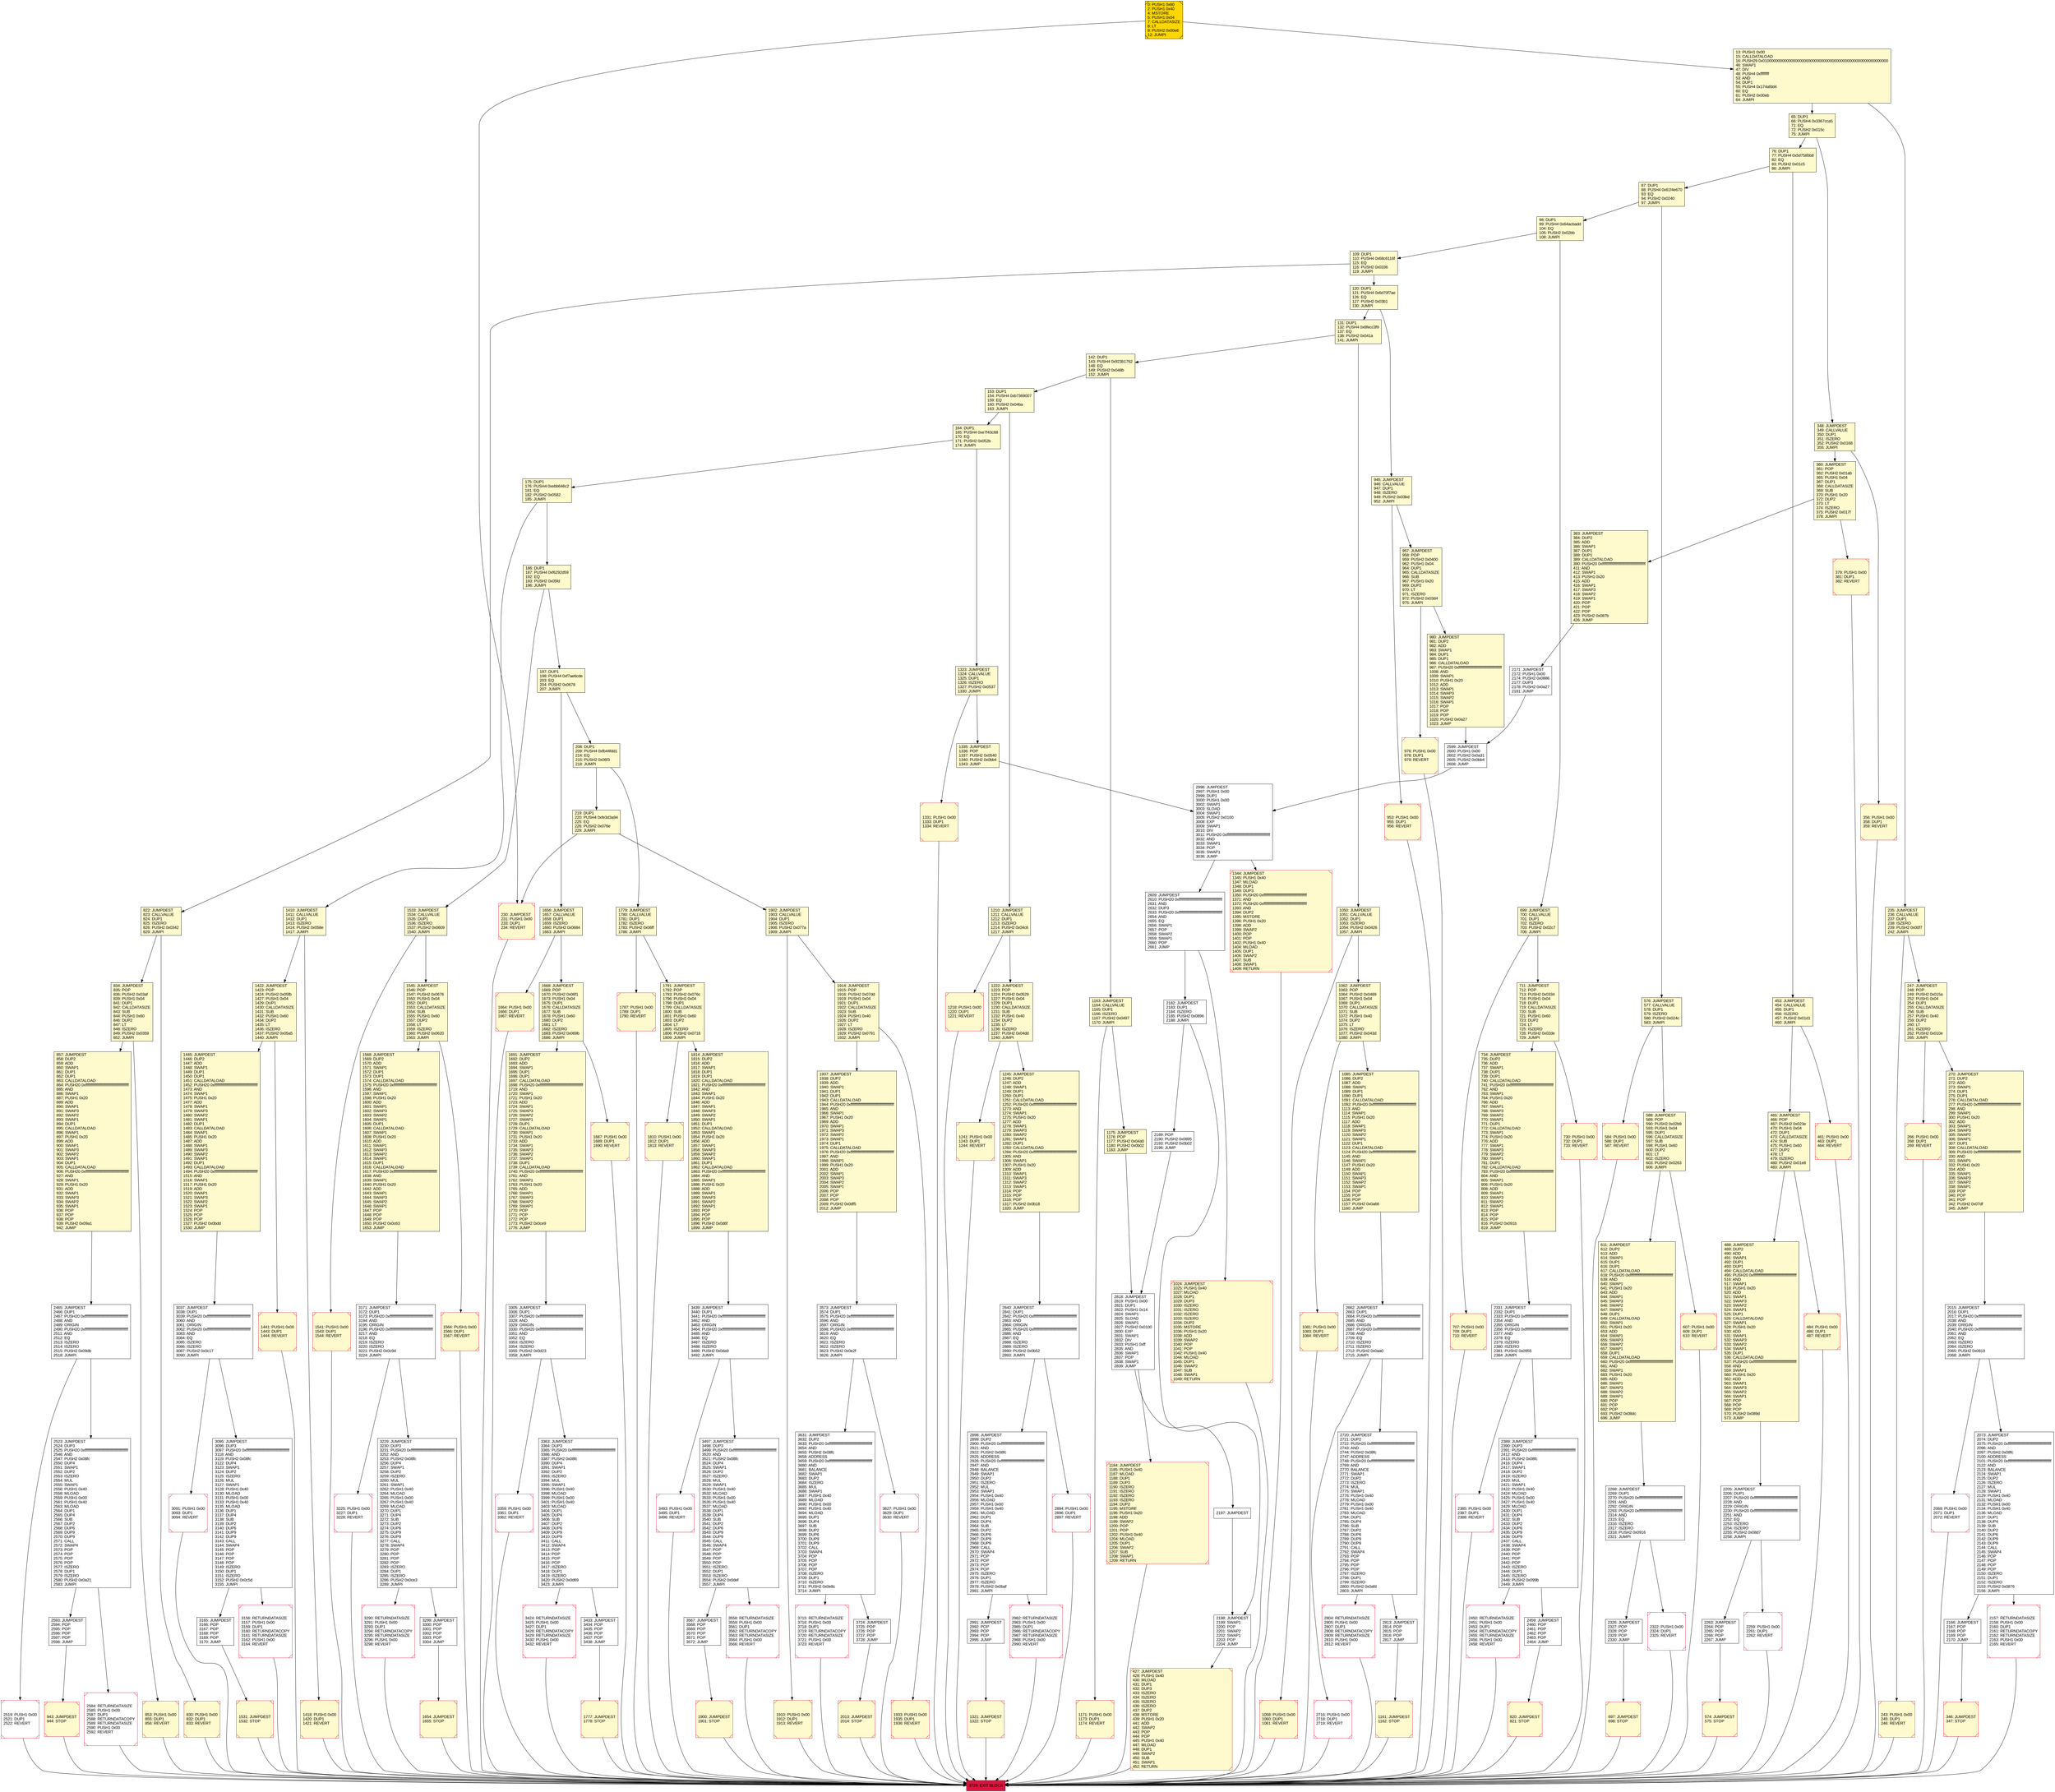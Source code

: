 digraph G {
bgcolor=transparent rankdir=UD;
node [shape=box style=filled color=black fillcolor=white fontname=arial fontcolor=black];
1441 [label="1441: PUSH1 0x00\l1443: DUP1\l1444: REVERT\l" fillcolor=lemonchiffon shape=Msquare color=crimson ];
2584 [label="2584: RETURNDATASIZE\l2585: PUSH1 0x00\l2587: DUP1\l2588: RETURNDATACOPY\l2589: RETURNDATASIZE\l2590: PUSH1 0x00\l2592: REVERT\l" shape=Msquare color=crimson ];
2189 [label="2189: POP\l2190: PUSH2 0x0895\l2193: PUSH2 0x0b02\l2196: JUMP\l" ];
3493 [label="3493: PUSH1 0x00\l3495: DUP1\l3496: REVERT\l" shape=Msquare color=crimson ];
576 [label="576: JUMPDEST\l577: CALLVALUE\l578: DUP1\l579: ISZERO\l580: PUSH2 0x024c\l583: JUMPI\l" fillcolor=lemonchiffon ];
588 [label="588: JUMPDEST\l589: POP\l590: PUSH2 0x02b9\l593: PUSH1 0x04\l595: DUP1\l596: CALLDATASIZE\l597: SUB\l598: PUSH1 0x60\l600: DUP2\l601: LT\l602: ISZERO\l603: PUSH2 0x0263\l606: JUMPI\l" fillcolor=lemonchiffon ];
1344 [label="1344: JUMPDEST\l1345: PUSH1 0x40\l1347: MLOAD\l1348: DUP1\l1349: DUP3\l1350: PUSH20 0xffffffffffffffffffffffffffffffffffffffff\l1371: AND\l1372: PUSH20 0xffffffffffffffffffffffffffffffffffffffff\l1393: AND\l1394: DUP2\l1395: MSTORE\l1396: PUSH1 0x20\l1398: ADD\l1399: SWAP2\l1400: POP\l1401: POP\l1402: PUSH1 0x40\l1404: MLOAD\l1405: DUP1\l1406: SWAP2\l1407: SUB\l1408: SWAP1\l1409: RETURN\l" fillcolor=lemonchiffon shape=Msquare color=crimson ];
3165 [label="3165: JUMPDEST\l3166: POP\l3167: POP\l3168: POP\l3169: POP\l3170: JUMP\l" ];
1050 [label="1050: JUMPDEST\l1051: CALLVALUE\l1052: DUP1\l1053: ISZERO\l1054: PUSH2 0x0426\l1057: JUMPI\l" fillcolor=lemonchiffon ];
2840 [label="2840: JUMPDEST\l2841: DUP1\l2842: PUSH20 0xffffffffffffffffffffffffffffffffffffffff\l2863: AND\l2864: ORIGIN\l2865: PUSH20 0xffffffffffffffffffffffffffffffffffffffff\l2886: AND\l2887: EQ\l2888: ISZERO\l2889: ISZERO\l2890: PUSH2 0x0b52\l2893: JUMPI\l" ];
953 [label="953: PUSH1 0x00\l955: DUP1\l956: REVERT\l" fillcolor=lemonchiffon shape=Msquare color=crimson ];
2813 [label="2813: JUMPDEST\l2814: POP\l2815: POP\l2816: POP\l2817: JUMP\l" ];
1161 [label="1161: JUMPDEST\l1162: STOP\l" fillcolor=lemonchiffon shape=Msquare color=crimson ];
734 [label="734: JUMPDEST\l735: DUP2\l736: ADD\l737: SWAP1\l738: DUP1\l739: DUP1\l740: CALLDATALOAD\l741: PUSH20 0xffffffffffffffffffffffffffffffffffffffff\l762: AND\l763: SWAP1\l764: PUSH1 0x20\l766: ADD\l767: SWAP1\l768: SWAP3\l769: SWAP2\l770: SWAP1\l771: DUP1\l772: CALLDATALOAD\l773: SWAP1\l774: PUSH1 0x20\l776: ADD\l777: SWAP1\l778: SWAP3\l779: SWAP2\l780: SWAP1\l781: DUP1\l782: CALLDATALOAD\l783: PUSH20 0xffffffffffffffffffffffffffffffffffffffff\l804: AND\l805: SWAP1\l806: PUSH1 0x20\l808: ADD\l809: SWAP1\l810: SWAP3\l811: SWAP2\l812: SWAP1\l813: POP\l814: POP\l815: POP\l816: PUSH2 0x091b\l819: JUMP\l" fillcolor=lemonchiffon ];
2996 [label="2996: JUMPDEST\l2997: PUSH1 0x00\l2999: DUP1\l3000: PUSH1 0x00\l3002: SWAP1\l3003: SLOAD\l3004: SWAP1\l3005: PUSH2 0x0100\l3008: EXP\l3009: SWAP1\l3010: DIV\l3011: PUSH20 0xffffffffffffffffffffffffffffffffffffffff\l3032: AND\l3033: SWAP1\l3034: POP\l3035: SWAP1\l3036: JUMP\l" ];
1664 [label="1664: PUSH1 0x00\l1666: DUP1\l1667: REVERT\l" fillcolor=lemonchiffon shape=Msquare color=crimson ];
1914 [label="1914: JUMPDEST\l1915: POP\l1916: PUSH2 0x07dd\l1919: PUSH1 0x04\l1921: DUP1\l1922: CALLDATASIZE\l1923: SUB\l1924: PUSH1 0x40\l1926: DUP2\l1927: LT\l1928: ISZERO\l1929: PUSH2 0x0791\l1932: JUMPI\l" fillcolor=lemonchiffon ];
131 [label="131: DUP1\l132: PUSH4 0x8fecc3f9\l137: EQ\l138: PUSH2 0x041a\l141: JUMPI\l" fillcolor=lemonchiffon ];
1163 [label="1163: JUMPDEST\l1164: CALLVALUE\l1165: DUP1\l1166: ISZERO\l1167: PUSH2 0x0497\l1170: JUMPI\l" fillcolor=lemonchiffon ];
3631 [label="3631: JUMPDEST\l3632: DUP2\l3633: PUSH20 0xffffffffffffffffffffffffffffffffffffffff\l3654: AND\l3655: PUSH2 0x08fc\l3658: ADDRESS\l3659: PUSH20 0xffffffffffffffffffffffffffffffffffffffff\l3680: AND\l3681: BALANCE\l3682: SWAP1\l3683: DUP2\l3684: ISZERO\l3685: MUL\l3686: SWAP1\l3687: PUSH1 0x40\l3689: MLOAD\l3690: PUSH1 0x00\l3692: PUSH1 0x40\l3694: MLOAD\l3695: DUP1\l3696: DUP4\l3697: SUB\l3698: DUP2\l3699: DUP6\l3700: DUP9\l3701: DUP9\l3702: CALL\l3703: SWAP4\l3704: POP\l3705: POP\l3706: POP\l3707: POP\l3708: ISZERO\l3709: DUP1\l3710: ISZERO\l3711: PUSH2 0x0e8c\l3714: JUMPI\l" ];
3433 [label="3433: JUMPDEST\l3434: POP\l3435: POP\l3436: POP\l3437: POP\l3438: JUMP\l" ];
1418 [label="1418: PUSH1 0x00\l1420: DUP1\l1421: REVERT\l" fillcolor=lemonchiffon shape=Msquare color=crimson ];
2205 [label="2205: JUMPDEST\l2206: DUP1\l2207: PUSH20 0xffffffffffffffffffffffffffffffffffffffff\l2228: AND\l2229: ORIGIN\l2230: PUSH20 0xffffffffffffffffffffffffffffffffffffffff\l2251: AND\l2252: EQ\l2253: ISZERO\l2254: ISZERO\l2255: PUSH2 0x08d7\l2258: JUMPI\l" ];
1933 [label="1933: PUSH1 0x00\l1935: DUP1\l1936: REVERT\l" fillcolor=lemonchiffon shape=Msquare color=crimson ];
697 [label="697: JUMPDEST\l698: STOP\l" fillcolor=lemonchiffon shape=Msquare color=crimson ];
13 [label="13: PUSH1 0x00\l15: CALLDATALOAD\l16: PUSH29 0x0100000000000000000000000000000000000000000000000000000000\l46: SWAP1\l47: DIV\l48: PUSH4 0xffffffff\l53: AND\l54: DUP1\l55: PUSH4 0x174afdd4\l60: EQ\l61: PUSH2 0x00eb\l64: JUMPI\l" fillcolor=lemonchiffon ];
1937 [label="1937: JUMPDEST\l1938: DUP2\l1939: ADD\l1940: SWAP1\l1941: DUP1\l1942: DUP1\l1943: CALLDATALOAD\l1944: PUSH20 0xffffffffffffffffffffffffffffffffffffffff\l1965: AND\l1966: SWAP1\l1967: PUSH1 0x20\l1969: ADD\l1970: SWAP1\l1971: SWAP3\l1972: SWAP2\l1973: SWAP1\l1974: DUP1\l1975: CALLDATALOAD\l1976: PUSH20 0xffffffffffffffffffffffffffffffffffffffff\l1997: AND\l1998: SWAP1\l1999: PUSH1 0x20\l2001: ADD\l2002: SWAP1\l2003: SWAP3\l2004: SWAP2\l2005: SWAP1\l2006: POP\l2007: POP\l2008: POP\l2009: PUSH2 0x0df5\l2012: JUMP\l" fillcolor=lemonchiffon ];
1171 [label="1171: PUSH1 0x00\l1173: DUP1\l1174: REVERT\l" fillcolor=lemonchiffon shape=Msquare color=crimson ];
383 [label="383: JUMPDEST\l384: DUP2\l385: ADD\l386: SWAP1\l387: DUP1\l388: DUP1\l389: CALLDATALOAD\l390: PUSH20 0xffffffffffffffffffffffffffffffffffffffff\l411: AND\l412: SWAP1\l413: PUSH1 0x20\l415: ADD\l416: SWAP1\l417: SWAP3\l418: SWAP2\l419: SWAP1\l420: POP\l421: POP\l422: POP\l423: PUSH2 0x087b\l426: JUMP\l" fillcolor=lemonchiffon ];
76 [label="76: DUP1\l77: PUSH4 0x5d7585b8\l82: EQ\l83: PUSH2 0x01c5\l86: JUMPI\l" fillcolor=lemonchiffon ];
1687 [label="1687: PUSH1 0x00\l1689: DUP1\l1690: REVERT\l" fillcolor=lemonchiffon shape=Msquare color=crimson ];
2263 [label="2263: JUMPDEST\l2264: POP\l2265: POP\l2266: POP\l2267: JUMP\l" ];
3225 [label="3225: PUSH1 0x00\l3227: DUP1\l3228: REVERT\l" shape=Msquare color=crimson ];
943 [label="943: JUMPDEST\l944: STOP\l" fillcolor=lemonchiffon shape=Msquare color=crimson ];
2331 [label="2331: JUMPDEST\l2332: DUP1\l2333: PUSH20 0xffffffffffffffffffffffffffffffffffffffff\l2354: AND\l2355: ORIGIN\l2356: PUSH20 0xffffffffffffffffffffffffffffffffffffffff\l2377: AND\l2378: EQ\l2379: ISZERO\l2380: ISZERO\l2381: PUSH2 0x0955\l2384: JUMPI\l" ];
1024 [label="1024: JUMPDEST\l1025: PUSH1 0x40\l1027: MLOAD\l1028: DUP1\l1029: DUP3\l1030: ISZERO\l1031: ISZERO\l1032: ISZERO\l1033: ISZERO\l1034: DUP2\l1035: MSTORE\l1036: PUSH1 0x20\l1038: ADD\l1039: SWAP2\l1040: POP\l1041: POP\l1042: PUSH1 0x40\l1044: MLOAD\l1045: DUP1\l1046: SWAP2\l1047: SUB\l1048: SWAP1\l1049: RETURN\l" fillcolor=lemonchiffon shape=Msquare color=crimson ];
2198 [label="2198: JUMPDEST\l2199: SWAP1\l2200: POP\l2201: SWAP2\l2202: SWAP1\l2203: POP\l2204: JUMP\l" ];
2716 [label="2716: PUSH1 0x00\l2718: DUP1\l2719: REVERT\l" shape=Msquare color=crimson ];
453 [label="453: JUMPDEST\l454: CALLVALUE\l455: DUP1\l456: ISZERO\l457: PUSH2 0x01d1\l460: JUMPI\l" fillcolor=lemonchiffon ];
484 [label="484: PUSH1 0x00\l486: DUP1\l487: REVERT\l" fillcolor=lemonchiffon shape=Msquare color=crimson ];
2898 [label="2898: JUMPDEST\l2899: DUP2\l2900: PUSH20 0xffffffffffffffffffffffffffffffffffffffff\l2921: AND\l2922: PUSH2 0x08fc\l2925: ADDRESS\l2926: PUSH20 0xffffffffffffffffffffffffffffffffffffffff\l2947: AND\l2948: BALANCE\l2949: SWAP1\l2950: DUP2\l2951: ISZERO\l2952: MUL\l2953: SWAP1\l2954: PUSH1 0x40\l2956: MLOAD\l2957: PUSH1 0x00\l2959: PUSH1 0x40\l2961: MLOAD\l2962: DUP1\l2963: DUP4\l2964: SUB\l2965: DUP2\l2966: DUP6\l2967: DUP9\l2968: DUP9\l2969: CALL\l2970: SWAP4\l2971: POP\l2972: POP\l2973: POP\l2974: POP\l2975: ISZERO\l2976: DUP1\l2977: ISZERO\l2978: PUSH2 0x0baf\l2981: JUMPI\l" ];
153 [label="153: DUP1\l154: PUSH4 0xb7369007\l159: EQ\l160: PUSH2 0x04ba\l163: JUMPI\l" fillcolor=lemonchiffon ];
3305 [label="3305: JUMPDEST\l3306: DUP1\l3307: PUSH20 0xffffffffffffffffffffffffffffffffffffffff\l3328: AND\l3329: ORIGIN\l3330: PUSH20 0xffffffffffffffffffffffffffffffffffffffff\l3351: AND\l3352: EQ\l3353: ISZERO\l3354: ISZERO\l3355: PUSH2 0x0d23\l3358: JUMPI\l" ];
2013 [label="2013: JUMPDEST\l2014: STOP\l" fillcolor=lemonchiffon shape=Msquare color=crimson ];
1323 [label="1323: JUMPDEST\l1324: CALLVALUE\l1325: DUP1\l1326: ISZERO\l1327: PUSH2 0x0537\l1330: JUMPI\l" fillcolor=lemonchiffon ];
2991 [label="2991: JUMPDEST\l2992: POP\l2993: POP\l2994: POP\l2995: JUMP\l" ];
3156 [label="3156: RETURNDATASIZE\l3157: PUSH1 0x00\l3159: DUP1\l3160: RETURNDATACOPY\l3161: RETURNDATASIZE\l3162: PUSH1 0x00\l3164: REVERT\l" shape=Msquare color=crimson ];
243 [label="243: PUSH1 0x00\l245: DUP1\l246: REVERT\l" fillcolor=lemonchiffon shape=Msquare color=crimson ];
1335 [label="1335: JUMPDEST\l1336: POP\l1337: PUSH2 0x0540\l1340: PUSH2 0x0bb4\l1343: JUMP\l" fillcolor=lemonchiffon ];
2197 [label="2197: JUMPDEST\l" ];
1787 [label="1787: PUSH1 0x00\l1789: DUP1\l1790: REVERT\l" fillcolor=lemonchiffon shape=Msquare color=crimson ];
247 [label="247: JUMPDEST\l248: POP\l249: PUSH2 0x015a\l252: PUSH1 0x04\l254: DUP1\l255: CALLDATASIZE\l256: SUB\l257: PUSH1 0x40\l259: DUP2\l260: LT\l261: ISZERO\l262: PUSH2 0x010e\l265: JUMPI\l" fillcolor=lemonchiffon ];
1210 [label="1210: JUMPDEST\l1211: CALLVALUE\l1212: DUP1\l1213: ISZERO\l1214: PUSH2 0x04c6\l1217: JUMPI\l" fillcolor=lemonchiffon ];
1545 [label="1545: JUMPDEST\l1546: POP\l1547: PUSH2 0x0676\l1550: PUSH1 0x04\l1552: DUP1\l1553: CALLDATASIZE\l1554: SUB\l1555: PUSH1 0x60\l1557: DUP2\l1558: LT\l1559: ISZERO\l1560: PUSH2 0x0620\l1563: JUMPI\l" fillcolor=lemonchiffon ];
0 [label="0: PUSH1 0x80\l2: PUSH1 0x40\l4: MSTORE\l5: PUSH1 0x04\l7: CALLDATASIZE\l8: LT\l9: PUSH2 0x00e6\l12: JUMPI\l" fillcolor=lemonchiffon shape=Msquare fillcolor=gold ];
2182 [label="2182: JUMPDEST\l2183: DUP1\l2184: ISZERO\l2185: PUSH2 0x0896\l2188: JUMPI\l" ];
65 [label="65: DUP1\l66: PUSH4 0x3367cca5\l71: EQ\l72: PUSH2 0x015c\l75: JUMPI\l" fillcolor=lemonchiffon ];
488 [label="488: JUMPDEST\l489: DUP2\l490: ADD\l491: SWAP1\l492: DUP1\l493: DUP1\l494: CALLDATALOAD\l495: PUSH20 0xffffffffffffffffffffffffffffffffffffffff\l516: AND\l517: SWAP1\l518: PUSH1 0x20\l520: ADD\l521: SWAP1\l522: SWAP3\l523: SWAP2\l524: SWAP1\l525: DUP1\l526: CALLDATALOAD\l527: SWAP1\l528: PUSH1 0x20\l530: ADD\l531: SWAP1\l532: SWAP3\l533: SWAP2\l534: SWAP1\l535: DUP1\l536: CALLDATALOAD\l537: PUSH20 0xffffffffffffffffffffffffffffffffffffffff\l558: AND\l559: SWAP1\l560: PUSH1 0x20\l562: ADD\l563: SWAP1\l564: SWAP3\l565: SWAP2\l566: SWAP1\l567: POP\l568: POP\l569: POP\l570: PUSH2 0x089d\l573: JUMP\l" fillcolor=lemonchiffon ];
707 [label="707: PUSH1 0x00\l709: DUP1\l710: REVERT\l" fillcolor=lemonchiffon shape=Msquare color=crimson ];
1062 [label="1062: JUMPDEST\l1063: POP\l1064: PUSH2 0x0489\l1067: PUSH1 0x04\l1069: DUP1\l1070: CALLDATASIZE\l1071: SUB\l1072: PUSH1 0x40\l1074: DUP2\l1075: LT\l1076: ISZERO\l1077: PUSH2 0x043d\l1080: JUMPI\l" fillcolor=lemonchiffon ];
1218 [label="1218: PUSH1 0x00\l1220: DUP1\l1221: REVERT\l" fillcolor=lemonchiffon shape=Msquare color=crimson ];
1777 [label="1777: JUMPDEST\l1778: STOP\l" fillcolor=lemonchiffon shape=Msquare color=crimson ];
1422 [label="1422: JUMPDEST\l1423: POP\l1424: PUSH2 0x05fb\l1427: PUSH1 0x04\l1429: DUP1\l1430: CALLDATASIZE\l1431: SUB\l1432: PUSH1 0x60\l1434: DUP2\l1435: LT\l1436: ISZERO\l1437: PUSH2 0x05a5\l1440: JUMPI\l" fillcolor=lemonchiffon ];
2523 [label="2523: JUMPDEST\l2524: DUP3\l2525: PUSH20 0xffffffffffffffffffffffffffffffffffffffff\l2546: AND\l2547: PUSH2 0x08fc\l2550: DUP4\l2551: SWAP1\l2552: DUP2\l2553: ISZERO\l2554: MUL\l2555: SWAP1\l2556: PUSH1 0x40\l2558: MLOAD\l2559: PUSH1 0x00\l2561: PUSH1 0x40\l2563: MLOAD\l2564: DUP1\l2565: DUP4\l2566: SUB\l2567: DUP2\l2568: DUP6\l2569: DUP9\l2570: DUP9\l2571: CALL\l2572: SWAP4\l2573: POP\l2574: POP\l2575: POP\l2576: POP\l2577: ISZERO\l2578: DUP1\l2579: ISZERO\l2580: PUSH2 0x0a21\l2583: JUMPI\l" ];
219 [label="219: DUP1\l220: PUSH4 0xfe3d3a94\l225: EQ\l226: PUSH2 0x076e\l229: JUMPI\l" fillcolor=lemonchiffon ];
461 [label="461: PUSH1 0x00\l463: DUP1\l464: REVERT\l" fillcolor=lemonchiffon shape=Msquare color=crimson ];
3724 [label="3724: JUMPDEST\l3725: POP\l3726: POP\l3727: POP\l3728: JUMP\l" ];
1410 [label="1410: JUMPDEST\l1411: CALLVALUE\l1412: DUP1\l1413: ISZERO\l1414: PUSH2 0x058e\l1417: JUMPI\l" fillcolor=lemonchiffon ];
1531 [label="1531: JUMPDEST\l1532: STOP\l" fillcolor=lemonchiffon shape=Msquare color=crimson ];
2593 [label="2593: JUMPDEST\l2594: POP\l2595: POP\l2596: POP\l2597: POP\l2598: JUMP\l" ];
976 [label="976: PUSH1 0x00\l978: DUP1\l979: REVERT\l" fillcolor=lemonchiffon shape=Msquare color=crimson ];
2259 [label="2259: PUSH1 0x00\l2261: DUP1\l2262: REVERT\l" shape=Msquare color=crimson ];
360 [label="360: JUMPDEST\l361: POP\l362: PUSH2 0x01ab\l365: PUSH1 0x04\l367: DUP1\l368: CALLDATASIZE\l369: SUB\l370: PUSH1 0x20\l372: DUP2\l373: LT\l374: ISZERO\l375: PUSH2 0x017f\l378: JUMPI\l" fillcolor=lemonchiffon ];
208 [label="208: DUP1\l209: PUSH4 0xfb44fdd1\l214: EQ\l215: PUSH2 0x06f3\l218: JUMPI\l" fillcolor=lemonchiffon ];
1533 [label="1533: JUMPDEST\l1534: CALLVALUE\l1535: DUP1\l1536: ISZERO\l1537: PUSH2 0x0609\l1540: JUMPI\l" fillcolor=lemonchiffon ];
197 [label="197: DUP1\l198: PUSH4 0xf7ae6cde\l203: EQ\l204: PUSH2 0x0678\l207: JUMPI\l" fillcolor=lemonchiffon ];
2157 [label="2157: RETURNDATASIZE\l2158: PUSH1 0x00\l2160: DUP1\l2161: RETURNDATACOPY\l2162: RETURNDATASIZE\l2163: PUSH1 0x00\l2165: REVERT\l" shape=Msquare color=crimson ];
2519 [label="2519: PUSH1 0x00\l2521: DUP1\l2522: REVERT\l" shape=Msquare color=crimson ];
1691 [label="1691: JUMPDEST\l1692: DUP2\l1693: ADD\l1694: SWAP1\l1695: DUP1\l1696: DUP1\l1697: CALLDATALOAD\l1698: PUSH20 0xffffffffffffffffffffffffffffffffffffffff\l1719: AND\l1720: SWAP1\l1721: PUSH1 0x20\l1723: ADD\l1724: SWAP1\l1725: SWAP3\l1726: SWAP2\l1727: SWAP1\l1728: DUP1\l1729: CALLDATALOAD\l1730: SWAP1\l1731: PUSH1 0x20\l1733: ADD\l1734: SWAP1\l1735: SWAP3\l1736: SWAP2\l1737: SWAP1\l1738: DUP1\l1739: CALLDATALOAD\l1740: PUSH20 0xffffffffffffffffffffffffffffffffffffffff\l1761: AND\l1762: SWAP1\l1763: PUSH1 0x20\l1765: ADD\l1766: SWAP1\l1767: SWAP3\l1768: SWAP2\l1769: SWAP1\l1770: POP\l1771: POP\l1772: POP\l1773: PUSH2 0x0ce9\l1776: JUMP\l" fillcolor=lemonchiffon ];
1241 [label="1241: PUSH1 0x00\l1243: DUP1\l1244: REVERT\l" fillcolor=lemonchiffon shape=Msquare color=crimson ];
3095 [label="3095: JUMPDEST\l3096: DUP3\l3097: PUSH20 0xffffffffffffffffffffffffffffffffffffffff\l3118: AND\l3119: PUSH2 0x08fc\l3122: DUP4\l3123: SWAP1\l3124: DUP2\l3125: ISZERO\l3126: MUL\l3127: SWAP1\l3128: PUSH1 0x40\l3130: MLOAD\l3131: PUSH1 0x00\l3133: PUSH1 0x40\l3135: MLOAD\l3136: DUP1\l3137: DUP4\l3138: SUB\l3139: DUP2\l3140: DUP6\l3141: DUP9\l3142: DUP9\l3143: CALL\l3144: SWAP4\l3145: POP\l3146: POP\l3147: POP\l3148: POP\l3149: ISZERO\l3150: DUP1\l3151: ISZERO\l3152: PUSH2 0x0c5d\l3155: JUMPI\l" ];
730 [label="730: PUSH1 0x00\l732: DUP1\l733: REVERT\l" fillcolor=lemonchiffon shape=Msquare color=crimson ];
3424 [label="3424: RETURNDATASIZE\l3425: PUSH1 0x00\l3427: DUP1\l3428: RETURNDATACOPY\l3429: RETURNDATASIZE\l3430: PUSH1 0x00\l3432: REVERT\l" shape=Msquare color=crimson ];
1175 [label="1175: JUMPDEST\l1176: POP\l1177: PUSH2 0x04a0\l1180: PUSH2 0x0b02\l1183: JUMP\l" fillcolor=lemonchiffon ];
3573 [label="3573: JUMPDEST\l3574: DUP1\l3575: PUSH20 0xffffffffffffffffffffffffffffffffffffffff\l3596: AND\l3597: ORIGIN\l3598: PUSH20 0xffffffffffffffffffffffffffffffffffffffff\l3619: AND\l3620: EQ\l3621: ISZERO\l3622: ISZERO\l3623: PUSH2 0x0e2f\l3626: JUMPI\l" ];
465 [label="465: JUMPDEST\l466: POP\l467: PUSH2 0x023e\l470: PUSH1 0x04\l472: DUP1\l473: CALLDATASIZE\l474: SUB\l475: PUSH1 0x60\l477: DUP2\l478: LT\l479: ISZERO\l480: PUSH2 0x01e8\l483: JUMPI\l" fillcolor=lemonchiffon ];
1058 [label="1058: PUSH1 0x00\l1060: DUP1\l1061: REVERT\l" fillcolor=lemonchiffon shape=Msquare color=crimson ];
711 [label="711: JUMPDEST\l712: POP\l713: PUSH2 0x0334\l716: PUSH1 0x04\l718: DUP1\l719: CALLDATASIZE\l720: SUB\l721: PUSH1 0x60\l723: DUP2\l724: LT\l725: ISZERO\l726: PUSH2 0x02de\l729: JUMPI\l" fillcolor=lemonchiffon ];
3229 [label="3229: JUMPDEST\l3230: DUP3\l3231: PUSH20 0xffffffffffffffffffffffffffffffffffffffff\l3252: AND\l3253: PUSH2 0x08fc\l3256: DUP4\l3257: SWAP1\l3258: DUP2\l3259: ISZERO\l3260: MUL\l3261: SWAP1\l3262: PUSH1 0x40\l3264: MLOAD\l3265: PUSH1 0x00\l3267: PUSH1 0x40\l3269: MLOAD\l3270: DUP1\l3271: DUP4\l3272: SUB\l3273: DUP2\l3274: DUP6\l3275: DUP9\l3276: DUP9\l3277: CALL\l3278: SWAP4\l3279: POP\l3280: POP\l3281: POP\l3282: POP\l3283: ISZERO\l3284: DUP1\l3285: ISZERO\l3286: PUSH2 0x0ce3\l3289: JUMPI\l" ];
1779 [label="1779: JUMPDEST\l1780: CALLVALUE\l1781: DUP1\l1782: ISZERO\l1783: PUSH2 0x06ff\l1786: JUMPI\l" fillcolor=lemonchiffon ];
2450 [label="2450: RETURNDATASIZE\l2451: PUSH1 0x00\l2453: DUP1\l2454: RETURNDATACOPY\l2455: RETURNDATASIZE\l2456: PUSH1 0x00\l2458: REVERT\l" shape=Msquare color=crimson ];
3627 [label="3627: PUSH1 0x00\l3629: DUP1\l3630: REVERT\l" shape=Msquare color=crimson ];
348 [label="348: JUMPDEST\l349: CALLVALUE\l350: DUP1\l351: ISZERO\l352: PUSH2 0x0168\l355: JUMPI\l" fillcolor=lemonchiffon ];
3729 [label="3729: EXIT BLOCK\l" fillcolor=crimson ];
2073 [label="2073: JUMPDEST\l2074: DUP2\l2075: PUSH20 0xffffffffffffffffffffffffffffffffffffffff\l2096: AND\l2097: PUSH2 0x08fc\l2100: ADDRESS\l2101: PUSH20 0xffffffffffffffffffffffffffffffffffffffff\l2122: AND\l2123: BALANCE\l2124: SWAP1\l2125: DUP2\l2126: ISZERO\l2127: MUL\l2128: SWAP1\l2129: PUSH1 0x40\l2131: MLOAD\l2132: PUSH1 0x00\l2134: PUSH1 0x40\l2136: MLOAD\l2137: DUP1\l2138: DUP4\l2139: SUB\l2140: DUP2\l2141: DUP6\l2142: DUP9\l2143: DUP9\l2144: CALL\l2145: SWAP4\l2146: POP\l2147: POP\l2148: POP\l2149: POP\l2150: ISZERO\l2151: DUP1\l2152: ISZERO\l2153: PUSH2 0x0876\l2156: JUMPI\l" ];
1331 [label="1331: PUSH1 0x00\l1333: DUP1\l1334: REVERT\l" fillcolor=lemonchiffon shape=Msquare color=crimson ];
186 [label="186: DUP1\l187: PUSH4 0xf6292d59\l192: EQ\l193: PUSH2 0x05fd\l196: JUMPI\l" fillcolor=lemonchiffon ];
2465 [label="2465: JUMPDEST\l2466: DUP1\l2467: PUSH20 0xffffffffffffffffffffffffffffffffffffffff\l2488: AND\l2489: ORIGIN\l2490: PUSH20 0xffffffffffffffffffffffffffffffffffffffff\l2511: AND\l2512: EQ\l2513: ISZERO\l2514: ISZERO\l2515: PUSH2 0x09db\l2518: JUMPI\l" ];
834 [label="834: JUMPDEST\l835: POP\l836: PUSH2 0x03af\l839: PUSH1 0x04\l841: DUP1\l842: CALLDATASIZE\l843: SUB\l844: PUSH1 0x60\l846: DUP2\l847: LT\l848: ISZERO\l849: PUSH2 0x0359\l852: JUMPI\l" fillcolor=lemonchiffon ];
2389 [label="2389: JUMPDEST\l2390: DUP3\l2391: PUSH20 0xffffffffffffffffffffffffffffffffffffffff\l2412: AND\l2413: PUSH2 0x08fc\l2416: DUP4\l2417: SWAP1\l2418: DUP2\l2419: ISZERO\l2420: MUL\l2421: SWAP1\l2422: PUSH1 0x40\l2424: MLOAD\l2425: PUSH1 0x00\l2427: PUSH1 0x40\l2429: MLOAD\l2430: DUP1\l2431: DUP4\l2432: SUB\l2433: DUP2\l2434: DUP6\l2435: DUP9\l2436: DUP9\l2437: CALL\l2438: SWAP4\l2439: POP\l2440: POP\l2441: POP\l2442: POP\l2443: ISZERO\l2444: DUP1\l2445: ISZERO\l2446: PUSH2 0x099b\l2449: JUMPI\l" ];
427 [label="427: JUMPDEST\l428: PUSH1 0x40\l430: MLOAD\l431: DUP1\l432: DUP3\l433: ISZERO\l434: ISZERO\l435: ISZERO\l436: ISZERO\l437: DUP2\l438: MSTORE\l439: PUSH1 0x20\l441: ADD\l442: SWAP2\l443: POP\l444: POP\l445: PUSH1 0x40\l447: MLOAD\l448: DUP1\l449: SWAP2\l450: SUB\l451: SWAP1\l452: RETURN\l" fillcolor=lemonchiffon shape=Msquare color=crimson ];
2166 [label="2166: JUMPDEST\l2167: POP\l2168: POP\l2169: POP\l2170: JUMP\l" ];
1081 [label="1081: PUSH1 0x00\l1083: DUP1\l1084: REVERT\l" fillcolor=lemonchiffon shape=Msquare color=crimson ];
3715 [label="3715: RETURNDATASIZE\l3716: PUSH1 0x00\l3718: DUP1\l3719: RETURNDATACOPY\l3720: RETURNDATASIZE\l3721: PUSH1 0x00\l3723: REVERT\l" shape=Msquare color=crimson ];
857 [label="857: JUMPDEST\l858: DUP2\l859: ADD\l860: SWAP1\l861: DUP1\l862: DUP1\l863: CALLDATALOAD\l864: PUSH20 0xffffffffffffffffffffffffffffffffffffffff\l885: AND\l886: SWAP1\l887: PUSH1 0x20\l889: ADD\l890: SWAP1\l891: SWAP3\l892: SWAP2\l893: SWAP1\l894: DUP1\l895: CALLDATALOAD\l896: SWAP1\l897: PUSH1 0x20\l899: ADD\l900: SWAP1\l901: SWAP3\l902: SWAP2\l903: SWAP1\l904: DUP1\l905: CALLDATALOAD\l906: PUSH20 0xffffffffffffffffffffffffffffffffffffffff\l927: AND\l928: SWAP1\l929: PUSH1 0x20\l931: ADD\l932: SWAP1\l933: SWAP3\l934: SWAP2\l935: SWAP1\l936: POP\l937: POP\l938: POP\l939: PUSH2 0x09a1\l942: JUMP\l" fillcolor=lemonchiffon ];
1184 [label="1184: JUMPDEST\l1185: PUSH1 0x40\l1187: MLOAD\l1188: DUP1\l1189: DUP3\l1190: ISZERO\l1191: ISZERO\l1192: ISZERO\l1193: ISZERO\l1194: DUP2\l1195: MSTORE\l1196: PUSH1 0x20\l1198: ADD\l1199: SWAP2\l1200: POP\l1201: POP\l1202: PUSH1 0x40\l1204: MLOAD\l1205: DUP1\l1206: SWAP2\l1207: SUB\l1208: SWAP1\l1209: RETURN\l" fillcolor=lemonchiffon shape=Msquare color=crimson ];
830 [label="830: PUSH1 0x00\l832: DUP1\l833: REVERT\l" fillcolor=lemonchiffon shape=Msquare color=crimson ];
820 [label="820: JUMPDEST\l821: STOP\l" fillcolor=lemonchiffon shape=Msquare color=crimson ];
1668 [label="1668: JUMPDEST\l1669: POP\l1670: PUSH2 0x06f1\l1673: PUSH1 0x04\l1675: DUP1\l1676: CALLDATASIZE\l1677: SUB\l1678: PUSH1 0x60\l1680: DUP2\l1681: LT\l1682: ISZERO\l1683: PUSH2 0x069b\l1686: JUMPI\l" fillcolor=lemonchiffon ];
3567 [label="3567: JUMPDEST\l3568: POP\l3569: POP\l3570: POP\l3571: POP\l3572: JUMP\l" ];
120 [label="120: DUP1\l121: PUSH4 0x6d70f7ae\l126: EQ\l127: PUSH2 0x03b1\l130: JUMPI\l" fillcolor=lemonchiffon ];
1541 [label="1541: PUSH1 0x00\l1543: DUP1\l1544: REVERT\l" fillcolor=lemonchiffon shape=Msquare color=crimson ];
87 [label="87: DUP1\l88: PUSH4 0x61f4e670\l93: EQ\l94: PUSH2 0x0240\l97: JUMPI\l" fillcolor=lemonchiffon ];
2720 [label="2720: JUMPDEST\l2721: DUP2\l2722: PUSH20 0xffffffffffffffffffffffffffffffffffffffff\l2743: AND\l2744: PUSH2 0x08fc\l2747: ADDRESS\l2748: PUSH20 0xffffffffffffffffffffffffffffffffffffffff\l2769: AND\l2770: BALANCE\l2771: SWAP1\l2772: DUP2\l2773: ISZERO\l2774: MUL\l2775: SWAP1\l2776: PUSH1 0x40\l2778: MLOAD\l2779: PUSH1 0x00\l2781: PUSH1 0x40\l2783: MLOAD\l2784: DUP1\l2785: DUP4\l2786: SUB\l2787: DUP2\l2788: DUP6\l2789: DUP9\l2790: DUP9\l2791: CALL\l2792: SWAP4\l2793: POP\l2794: POP\l2795: POP\l2796: POP\l2797: ISZERO\l2798: DUP1\l2799: ISZERO\l2800: PUSH2 0x0afd\l2803: JUMPI\l" ];
3363 [label="3363: JUMPDEST\l3364: DUP3\l3365: PUSH20 0xffffffffffffffffffffffffffffffffffffffff\l3386: AND\l3387: PUSH2 0x08fc\l3390: DUP4\l3391: SWAP1\l3392: DUP2\l3393: ISZERO\l3394: MUL\l3395: SWAP1\l3396: PUSH1 0x40\l3398: MLOAD\l3399: PUSH1 0x00\l3401: PUSH1 0x40\l3403: MLOAD\l3404: DUP1\l3405: DUP4\l3406: SUB\l3407: DUP2\l3408: DUP6\l3409: DUP9\l3410: DUP9\l3411: CALL\l3412: SWAP4\l3413: POP\l3414: POP\l3415: POP\l3416: POP\l3417: ISZERO\l3418: DUP1\l3419: ISZERO\l3420: PUSH2 0x0d69\l3423: JUMPI\l" ];
574 [label="574: JUMPDEST\l575: STOP\l" fillcolor=lemonchiffon shape=Msquare color=crimson ];
266 [label="266: PUSH1 0x00\l268: DUP1\l269: REVERT\l" fillcolor=lemonchiffon shape=Msquare color=crimson ];
3299 [label="3299: JUMPDEST\l3300: POP\l3301: POP\l3302: POP\l3303: POP\l3304: JUMP\l" ];
2268 [label="2268: JUMPDEST\l2269: DUP1\l2270: PUSH20 0xffffffffffffffffffffffffffffffffffffffff\l2291: AND\l2292: ORIGIN\l2293: PUSH20 0xffffffffffffffffffffffffffffffffffffffff\l2314: AND\l2315: EQ\l2316: ISZERO\l2317: ISZERO\l2318: PUSH2 0x0916\l2321: JUMPI\l" ];
3091 [label="3091: PUSH1 0x00\l3093: DUP1\l3094: REVERT\l" shape=Msquare color=crimson ];
1810 [label="1810: PUSH1 0x00\l1812: DUP1\l1813: REVERT\l" fillcolor=lemonchiffon shape=Msquare color=crimson ];
2322 [label="2322: PUSH1 0x00\l2324: DUP1\l2325: REVERT\l" shape=Msquare color=crimson ];
2069 [label="2069: PUSH1 0x00\l2071: DUP1\l2072: REVERT\l" shape=Msquare color=crimson ];
945 [label="945: JUMPDEST\l946: CALLVALUE\l947: DUP1\l948: ISZERO\l949: PUSH2 0x03bd\l952: JUMPI\l" fillcolor=lemonchiffon ];
699 [label="699: JUMPDEST\l700: CALLVALUE\l701: DUP1\l702: ISZERO\l703: PUSH2 0x02c7\l706: JUMPI\l" fillcolor=lemonchiffon ];
1321 [label="1321: JUMPDEST\l1322: STOP\l" fillcolor=lemonchiffon shape=Msquare color=crimson ];
1564 [label="1564: PUSH1 0x00\l1566: DUP1\l1567: REVERT\l" fillcolor=lemonchiffon shape=Msquare color=crimson ];
2982 [label="2982: RETURNDATASIZE\l2983: PUSH1 0x00\l2985: DUP1\l2986: RETURNDATACOPY\l2987: RETURNDATASIZE\l2988: PUSH1 0x00\l2990: REVERT\l" shape=Msquare color=crimson ];
3359 [label="3359: PUSH1 0x00\l3361: DUP1\l3362: REVERT\l" shape=Msquare color=crimson ];
175 [label="175: DUP1\l176: PUSH4 0xebb646c2\l181: EQ\l182: PUSH2 0x0582\l185: JUMPI\l" fillcolor=lemonchiffon ];
3290 [label="3290: RETURNDATASIZE\l3291: PUSH1 0x00\l3293: DUP1\l3294: RETURNDATACOPY\l3295: RETURNDATASIZE\l3296: PUSH1 0x00\l3298: REVERT\l" shape=Msquare color=crimson ];
356 [label="356: PUSH1 0x00\l358: DUP1\l359: REVERT\l" fillcolor=lemonchiffon shape=Msquare color=crimson ];
1902 [label="1902: JUMPDEST\l1903: CALLVALUE\l1904: DUP1\l1905: ISZERO\l1906: PUSH2 0x077a\l1909: JUMPI\l" fillcolor=lemonchiffon ];
957 [label="957: JUMPDEST\l958: POP\l959: PUSH2 0x0400\l962: PUSH1 0x04\l964: DUP1\l965: CALLDATASIZE\l966: SUB\l967: PUSH1 0x20\l969: DUP2\l970: LT\l971: ISZERO\l972: PUSH2 0x03d4\l975: JUMPI\l" fillcolor=lemonchiffon ];
611 [label="611: JUMPDEST\l612: DUP2\l613: ADD\l614: SWAP1\l615: DUP1\l616: DUP1\l617: CALLDATALOAD\l618: PUSH20 0xffffffffffffffffffffffffffffffffffffffff\l639: AND\l640: SWAP1\l641: PUSH1 0x20\l643: ADD\l644: SWAP1\l645: SWAP3\l646: SWAP2\l647: SWAP1\l648: DUP1\l649: CALLDATALOAD\l650: SWAP1\l651: PUSH1 0x20\l653: ADD\l654: SWAP1\l655: SWAP3\l656: SWAP2\l657: SWAP1\l658: DUP1\l659: CALLDATALOAD\l660: PUSH20 0xffffffffffffffffffffffffffffffffffffffff\l681: AND\l682: SWAP1\l683: PUSH1 0x20\l685: ADD\l686: SWAP1\l687: SWAP3\l688: SWAP2\l689: SWAP1\l690: POP\l691: POP\l692: POP\l693: PUSH2 0x08dc\l696: JUMP\l" fillcolor=lemonchiffon ];
822 [label="822: JUMPDEST\l823: CALLVALUE\l824: DUP1\l825: ISZERO\l826: PUSH2 0x0342\l829: JUMPI\l" fillcolor=lemonchiffon ];
3171 [label="3171: JUMPDEST\l3172: DUP1\l3173: PUSH20 0xffffffffffffffffffffffffffffffffffffffff\l3194: AND\l3195: ORIGIN\l3196: PUSH20 0xffffffffffffffffffffffffffffffffffffffff\l3217: AND\l3218: EQ\l3219: ISZERO\l3220: ISZERO\l3221: PUSH2 0x0c9d\l3224: JUMPI\l" ];
2818 [label="2818: JUMPDEST\l2819: PUSH1 0x00\l2821: DUP1\l2822: PUSH1 0x14\l2824: SWAP1\l2825: SLOAD\l2826: SWAP1\l2827: PUSH2 0x0100\l2830: EXP\l2831: SWAP1\l2832: DIV\l2833: PUSH1 0xff\l2835: AND\l2836: SWAP1\l2837: POP\l2838: SWAP1\l2839: JUMP\l" ];
346 [label="346: JUMPDEST\l347: STOP\l" fillcolor=lemonchiffon shape=Msquare color=crimson ];
1085 [label="1085: JUMPDEST\l1086: DUP2\l1087: ADD\l1088: SWAP1\l1089: DUP1\l1090: DUP1\l1091: CALLDATALOAD\l1092: PUSH20 0xffffffffffffffffffffffffffffffffffffffff\l1113: AND\l1114: SWAP1\l1115: PUSH1 0x20\l1117: ADD\l1118: SWAP1\l1119: SWAP3\l1120: SWAP2\l1121: SWAP1\l1122: DUP1\l1123: CALLDATALOAD\l1124: PUSH20 0xffffffffffffffffffffffffffffffffffffffff\l1145: AND\l1146: SWAP1\l1147: PUSH1 0x20\l1149: ADD\l1150: SWAP1\l1151: SWAP3\l1152: SWAP2\l1153: SWAP1\l1154: POP\l1155: POP\l1156: POP\l1157: PUSH2 0x0a66\l1160: JUMP\l" fillcolor=lemonchiffon ];
2662 [label="2662: JUMPDEST\l2663: DUP1\l2664: PUSH20 0xffffffffffffffffffffffffffffffffffffffff\l2685: AND\l2686: ORIGIN\l2687: PUSH20 0xffffffffffffffffffffffffffffffffffffffff\l2708: AND\l2709: EQ\l2710: ISZERO\l2711: ISZERO\l2712: PUSH2 0x0aa0\l2715: JUMPI\l" ];
235 [label="235: JUMPDEST\l236: CALLVALUE\l237: DUP1\l238: ISZERO\l239: PUSH2 0x00f7\l242: JUMPI\l" fillcolor=lemonchiffon ];
1656 [label="1656: JUMPDEST\l1657: CALLVALUE\l1658: DUP1\l1659: ISZERO\l1660: PUSH2 0x0684\l1663: JUMPI\l" fillcolor=lemonchiffon ];
164 [label="164: DUP1\l165: PUSH4 0xe7f43c68\l170: EQ\l171: PUSH2 0x052b\l174: JUMPI\l" fillcolor=lemonchiffon ];
109 [label="109: DUP1\l110: PUSH4 0x68c6116f\l115: EQ\l116: PUSH2 0x0336\l119: JUMPI\l" fillcolor=lemonchiffon ];
2171 [label="2171: JUMPDEST\l2172: PUSH1 0x00\l2174: PUSH2 0x0886\l2177: DUP3\l2178: PUSH2 0x0a27\l2181: JUMP\l" ];
2459 [label="2459: JUMPDEST\l2460: POP\l2461: POP\l2462: POP\l2463: POP\l2464: JUMP\l" ];
3439 [label="3439: JUMPDEST\l3440: DUP1\l3441: PUSH20 0xffffffffffffffffffffffffffffffffffffffff\l3462: AND\l3463: ORIGIN\l3464: PUSH20 0xffffffffffffffffffffffffffffffffffffffff\l3485: AND\l3486: EQ\l3487: ISZERO\l3488: ISZERO\l3489: PUSH2 0x0da9\l3492: JUMPI\l" ];
1910 [label="1910: PUSH1 0x00\l1912: DUP1\l1913: REVERT\l" fillcolor=lemonchiffon shape=Msquare color=crimson ];
379 [label="379: PUSH1 0x00\l381: DUP1\l382: REVERT\l" fillcolor=lemonchiffon shape=Msquare color=crimson ];
2015 [label="2015: JUMPDEST\l2016: DUP1\l2017: PUSH20 0xffffffffffffffffffffffffffffffffffffffff\l2038: AND\l2039: ORIGIN\l2040: PUSH20 0xffffffffffffffffffffffffffffffffffffffff\l2061: AND\l2062: EQ\l2063: ISZERO\l2064: ISZERO\l2065: PUSH2 0x0819\l2068: JUMPI\l" ];
1654 [label="1654: JUMPDEST\l1655: STOP\l" fillcolor=lemonchiffon shape=Msquare color=crimson ];
230 [label="230: JUMPDEST\l231: PUSH1 0x00\l233: DUP1\l234: REVERT\l" fillcolor=lemonchiffon shape=Msquare color=crimson ];
3037 [label="3037: JUMPDEST\l3038: DUP1\l3039: PUSH20 0xffffffffffffffffffffffffffffffffffffffff\l3060: AND\l3061: ORIGIN\l3062: PUSH20 0xffffffffffffffffffffffffffffffffffffffff\l3083: AND\l3084: EQ\l3085: ISZERO\l3086: ISZERO\l3087: PUSH2 0x0c17\l3090: JUMPI\l" ];
1568 [label="1568: JUMPDEST\l1569: DUP2\l1570: ADD\l1571: SWAP1\l1572: DUP1\l1573: DUP1\l1574: CALLDATALOAD\l1575: PUSH20 0xffffffffffffffffffffffffffffffffffffffff\l1596: AND\l1597: SWAP1\l1598: PUSH1 0x20\l1600: ADD\l1601: SWAP1\l1602: SWAP3\l1603: SWAP2\l1604: SWAP1\l1605: DUP1\l1606: CALLDATALOAD\l1607: SWAP1\l1608: PUSH1 0x20\l1610: ADD\l1611: SWAP1\l1612: SWAP3\l1613: SWAP2\l1614: SWAP1\l1615: DUP1\l1616: CALLDATALOAD\l1617: PUSH20 0xffffffffffffffffffffffffffffffffffffffff\l1638: AND\l1639: SWAP1\l1640: PUSH1 0x20\l1642: ADD\l1643: SWAP1\l1644: SWAP3\l1645: SWAP2\l1646: SWAP1\l1647: POP\l1648: POP\l1649: POP\l1650: PUSH2 0x0c63\l1653: JUMP\l" fillcolor=lemonchiffon ];
1791 [label="1791: JUMPDEST\l1792: POP\l1793: PUSH2 0x076c\l1796: PUSH1 0x04\l1798: DUP1\l1799: CALLDATASIZE\l1800: SUB\l1801: PUSH1 0x60\l1803: DUP2\l1804: LT\l1805: ISZERO\l1806: PUSH2 0x0716\l1809: JUMPI\l" fillcolor=lemonchiffon ];
2609 [label="2609: JUMPDEST\l2610: PUSH20 0xffffffffffffffffffffffffffffffffffffffff\l2631: AND\l2632: DUP3\l2633: PUSH20 0xffffffffffffffffffffffffffffffffffffffff\l2654: AND\l2655: EQ\l2656: SWAP1\l2657: POP\l2658: SWAP2\l2659: SWAP1\l2660: POP\l2661: JUMP\l" ];
2599 [label="2599: JUMPDEST\l2600: PUSH1 0x00\l2602: PUSH2 0x0a31\l2605: PUSH2 0x0bb4\l2608: JUMP\l" ];
584 [label="584: PUSH1 0x00\l586: DUP1\l587: REVERT\l" fillcolor=lemonchiffon shape=Msquare color=crimson ];
1445 [label="1445: JUMPDEST\l1446: DUP2\l1447: ADD\l1448: SWAP1\l1449: DUP1\l1450: DUP1\l1451: CALLDATALOAD\l1452: PUSH20 0xffffffffffffffffffffffffffffffffffffffff\l1473: AND\l1474: SWAP1\l1475: PUSH1 0x20\l1477: ADD\l1478: SWAP1\l1479: SWAP3\l1480: SWAP2\l1481: SWAP1\l1482: DUP1\l1483: CALLDATALOAD\l1484: SWAP1\l1485: PUSH1 0x20\l1487: ADD\l1488: SWAP1\l1489: SWAP3\l1490: SWAP2\l1491: SWAP1\l1492: DUP1\l1493: CALLDATALOAD\l1494: PUSH20 0xffffffffffffffffffffffffffffffffffffffff\l1515: AND\l1516: SWAP1\l1517: PUSH1 0x20\l1519: ADD\l1520: SWAP1\l1521: SWAP3\l1522: SWAP2\l1523: SWAP1\l1524: POP\l1525: POP\l1526: POP\l1527: PUSH2 0x0bdd\l1530: JUMP\l" fillcolor=lemonchiffon ];
1245 [label="1245: JUMPDEST\l1246: DUP2\l1247: ADD\l1248: SWAP1\l1249: DUP1\l1250: DUP1\l1251: CALLDATALOAD\l1252: PUSH20 0xffffffffffffffffffffffffffffffffffffffff\l1273: AND\l1274: SWAP1\l1275: PUSH1 0x20\l1277: ADD\l1278: SWAP1\l1279: SWAP3\l1280: SWAP2\l1281: SWAP1\l1282: DUP1\l1283: CALLDATALOAD\l1284: PUSH20 0xffffffffffffffffffffffffffffffffffffffff\l1305: AND\l1306: SWAP1\l1307: PUSH1 0x20\l1309: ADD\l1310: SWAP1\l1311: SWAP3\l1312: SWAP2\l1313: SWAP1\l1314: POP\l1315: POP\l1316: POP\l1317: PUSH2 0x0b18\l1320: JUMP\l" fillcolor=lemonchiffon ];
270 [label="270: JUMPDEST\l271: DUP2\l272: ADD\l273: SWAP1\l274: DUP1\l275: DUP1\l276: CALLDATALOAD\l277: PUSH20 0xffffffffffffffffffffffffffffffffffffffff\l298: AND\l299: SWAP1\l300: PUSH1 0x20\l302: ADD\l303: SWAP1\l304: SWAP3\l305: SWAP2\l306: SWAP1\l307: DUP1\l308: CALLDATALOAD\l309: PUSH20 0xffffffffffffffffffffffffffffffffffffffff\l330: AND\l331: SWAP1\l332: PUSH1 0x20\l334: ADD\l335: SWAP1\l336: SWAP3\l337: SWAP2\l338: SWAP1\l339: POP\l340: POP\l341: POP\l342: PUSH2 0x07df\l345: JUMP\l" fillcolor=lemonchiffon ];
2804 [label="2804: RETURNDATASIZE\l2805: PUSH1 0x00\l2807: DUP1\l2808: RETURNDATACOPY\l2809: RETURNDATASIZE\l2810: PUSH1 0x00\l2812: REVERT\l" shape=Msquare color=crimson ];
2894 [label="2894: PUSH1 0x00\l2896: DUP1\l2897: REVERT\l" shape=Msquare color=crimson ];
2385 [label="2385: PUSH1 0x00\l2387: DUP1\l2388: REVERT\l" shape=Msquare color=crimson ];
853 [label="853: PUSH1 0x00\l855: DUP1\l856: REVERT\l" fillcolor=lemonchiffon shape=Msquare color=crimson ];
1814 [label="1814: JUMPDEST\l1815: DUP2\l1816: ADD\l1817: SWAP1\l1818: DUP1\l1819: DUP1\l1820: CALLDATALOAD\l1821: PUSH20 0xffffffffffffffffffffffffffffffffffffffff\l1842: AND\l1843: SWAP1\l1844: PUSH1 0x20\l1846: ADD\l1847: SWAP1\l1848: SWAP3\l1849: SWAP2\l1850: SWAP1\l1851: DUP1\l1852: CALLDATALOAD\l1853: SWAP1\l1854: PUSH1 0x20\l1856: ADD\l1857: SWAP1\l1858: SWAP3\l1859: SWAP2\l1860: SWAP1\l1861: DUP1\l1862: CALLDATALOAD\l1863: PUSH20 0xffffffffffffffffffffffffffffffffffffffff\l1884: AND\l1885: SWAP1\l1886: PUSH1 0x20\l1888: ADD\l1889: SWAP1\l1890: SWAP3\l1891: SWAP2\l1892: SWAP1\l1893: POP\l1894: POP\l1895: POP\l1896: PUSH2 0x0d6f\l1899: JUMP\l" fillcolor=lemonchiffon ];
2326 [label="2326: JUMPDEST\l2327: POP\l2328: POP\l2329: POP\l2330: JUMP\l" ];
1222 [label="1222: JUMPDEST\l1223: POP\l1224: PUSH2 0x0529\l1227: PUSH1 0x04\l1229: DUP1\l1230: CALLDATASIZE\l1231: SUB\l1232: PUSH1 0x40\l1234: DUP2\l1235: LT\l1236: ISZERO\l1237: PUSH2 0x04dd\l1240: JUMPI\l" fillcolor=lemonchiffon ];
1900 [label="1900: JUMPDEST\l1901: STOP\l" fillcolor=lemonchiffon shape=Msquare color=crimson ];
98 [label="98: DUP1\l99: PUSH4 0x64acbadd\l104: EQ\l105: PUSH2 0x02bb\l108: JUMPI\l" fillcolor=lemonchiffon ];
980 [label="980: JUMPDEST\l981: DUP2\l982: ADD\l983: SWAP1\l984: DUP1\l985: DUP1\l986: CALLDATALOAD\l987: PUSH20 0xffffffffffffffffffffffffffffffffffffffff\l1008: AND\l1009: SWAP1\l1010: PUSH1 0x20\l1012: ADD\l1013: SWAP1\l1014: SWAP3\l1015: SWAP2\l1016: SWAP1\l1017: POP\l1018: POP\l1019: POP\l1020: PUSH2 0x0a27\l1023: JUMP\l" fillcolor=lemonchiffon ];
142 [label="142: DUP1\l143: PUSH4 0x923b1762\l148: EQ\l149: PUSH2 0x048b\l152: JUMPI\l" fillcolor=lemonchiffon ];
3558 [label="3558: RETURNDATASIZE\l3559: PUSH1 0x00\l3561: DUP1\l3562: RETURNDATACOPY\l3563: RETURNDATASIZE\l3564: PUSH1 0x00\l3566: REVERT\l" shape=Msquare color=crimson ];
607 [label="607: PUSH1 0x00\l609: DUP1\l610: REVERT\l" fillcolor=lemonchiffon shape=Msquare color=crimson ];
3497 [label="3497: JUMPDEST\l3498: DUP3\l3499: PUSH20 0xffffffffffffffffffffffffffffffffffffffff\l3520: AND\l3521: PUSH2 0x08fc\l3524: DUP4\l3525: SWAP1\l3526: DUP2\l3527: ISZERO\l3528: MUL\l3529: SWAP1\l3530: PUSH1 0x40\l3532: MLOAD\l3533: PUSH1 0x00\l3535: PUSH1 0x40\l3537: MLOAD\l3538: DUP1\l3539: DUP4\l3540: SUB\l3541: DUP2\l3542: DUP6\l3543: DUP9\l3544: DUP9\l3545: CALL\l3546: SWAP4\l3547: POP\l3548: POP\l3549: POP\l3550: POP\l3551: ISZERO\l3552: DUP1\l3553: ISZERO\l3554: PUSH2 0x0def\l3557: JUMPI\l" ];
576 -> 588;
197 -> 208;
1331 -> 3729;
2523 -> 2593;
427 -> 3729;
2898 -> 2991;
3715 -> 3729;
76 -> 453;
270 -> 2015;
830 -> 3729;
1445 -> 3037;
1902 -> 1910;
1914 -> 1937;
164 -> 175;
1163 -> 1171;
153 -> 1210;
2205 -> 2263;
980 -> 2599;
734 -> 2331;
2389 -> 2450;
1810 -> 3729;
2322 -> 3729;
3724 -> 2013;
3439 -> 3497;
98 -> 109;
1321 -> 3729;
3359 -> 3729;
1691 -> 3305;
820 -> 3729;
2171 -> 2599;
3095 -> 3156;
266 -> 3729;
699 -> 711;
1210 -> 1218;
1410 -> 1418;
3171 -> 3229;
1910 -> 3729;
3631 -> 3724;
348 -> 356;
3229 -> 3290;
379 -> 3729;
488 -> 2205;
1937 -> 3573;
3299 -> 1654;
3290 -> 3729;
2818 -> 1184;
175 -> 186;
356 -> 3729;
822 -> 830;
1791 -> 1810;
3037 -> 3091;
2268 -> 2326;
2166 -> 346;
3567 -> 1900;
87 -> 98;
3497 -> 3567;
346 -> 3729;
822 -> 834;
834 -> 853;
2385 -> 3729;
853 -> 3729;
611 -> 2268;
1900 -> 3729;
945 -> 957;
230 -> 3729;
1335 -> 2996;
1656 -> 1668;
2459 -> 820;
2804 -> 3729;
2894 -> 3729;
120 -> 131;
1344 -> 3729;
953 -> 3729;
235 -> 247;
1422 -> 1445;
219 -> 230;
76 -> 87;
1441 -> 3729;
2584 -> 3729;
1050 -> 1058;
3493 -> 3729;
1668 -> 1687;
164 -> 1323;
197 -> 1656;
711 -> 734;
219 -> 1902;
943 -> 3729;
175 -> 1410;
247 -> 270;
142 -> 153;
1418 -> 3729;
2609 -> 2182;
0 -> 230;
1933 -> 3729;
3631 -> 3715;
465 -> 484;
2189 -> 2818;
2331 -> 2385;
1533 -> 1541;
3363 -> 3424;
3439 -> 3493;
65 -> 348;
1779 -> 1787;
484 -> 3729;
1668 -> 1691;
1323 -> 1331;
2013 -> 3729;
142 -> 1163;
2326 -> 697;
3156 -> 3729;
465 -> 488;
976 -> 3729;
2465 -> 2519;
383 -> 2171;
2157 -> 3729;
2519 -> 3729;
3305 -> 3363;
247 -> 266;
1656 -> 1664;
3573 -> 3627;
2840 -> 2894;
2898 -> 2982;
208 -> 1779;
461 -> 3729;
1531 -> 3729;
2813 -> 1161;
3497 -> 3558;
2073 -> 2166;
1081 -> 3729;
1410 -> 1422;
857 -> 2465;
834 -> 857;
1184 -> 3729;
1914 -> 1933;
1058 -> 3729;
1222 -> 1245;
1791 -> 1814;
120 -> 945;
208 -> 219;
1323 -> 1335;
2450 -> 3729;
3627 -> 3729;
2268 -> 2322;
109 -> 822;
1085 -> 2662;
1814 -> 3439;
3091 -> 3729;
2069 -> 3729;
3229 -> 3299;
1533 -> 1545;
1568 -> 3171;
1564 -> 3729;
2982 -> 3729;
2996 -> 1344;
131 -> 1050;
1541 -> 3729;
957 -> 980;
574 -> 3729;
360 -> 383;
98 -> 699;
3433 -> 1777;
2389 -> 2459;
2720 -> 2804;
2840 -> 2898;
453 -> 461;
2015 -> 2069;
2593 -> 943;
1163 -> 1175;
2182 -> 2189;
3573 -> 3631;
2205 -> 2259;
2182 -> 2198;
2197 -> 2198;
1422 -> 1441;
2523 -> 2584;
3095 -> 3165;
65 -> 76;
1779 -> 1791;
3558 -> 3729;
607 -> 3729;
0 -> 13;
13 -> 65;
2015 -> 2073;
1654 -> 3729;
1050 -> 1062;
109 -> 120;
584 -> 3729;
2662 -> 2720;
3165 -> 1531;
1222 -> 1241;
235 -> 243;
1161 -> 3729;
3363 -> 3433;
153 -> 164;
2818 -> 2197;
2263 -> 574;
3037 -> 3095;
1171 -> 3729;
1210 -> 1222;
1687 -> 3729;
360 -> 379;
3225 -> 3729;
2198 -> 427;
2331 -> 2389;
1062 -> 1085;
2716 -> 3729;
1024 -> 3729;
945 -> 953;
1664 -> 3729;
1175 -> 2818;
2720 -> 2813;
87 -> 576;
957 -> 976;
1545 -> 1568;
697 -> 3729;
453 -> 465;
243 -> 3729;
2996 -> 2609;
2599 -> 2996;
1787 -> 3729;
588 -> 611;
699 -> 707;
2609 -> 1024;
131 -> 142;
1545 -> 1564;
2259 -> 3729;
1902 -> 1914;
186 -> 197;
186 -> 1533;
2073 -> 2157;
1241 -> 3729;
730 -> 3729;
3424 -> 3729;
2662 -> 2716;
588 -> 607;
1218 -> 3729;
707 -> 3729;
2991 -> 1321;
1777 -> 3729;
3171 -> 3225;
576 -> 584;
2465 -> 2523;
3305 -> 3359;
1062 -> 1081;
711 -> 730;
1245 -> 2840;
13 -> 235;
348 -> 360;
}